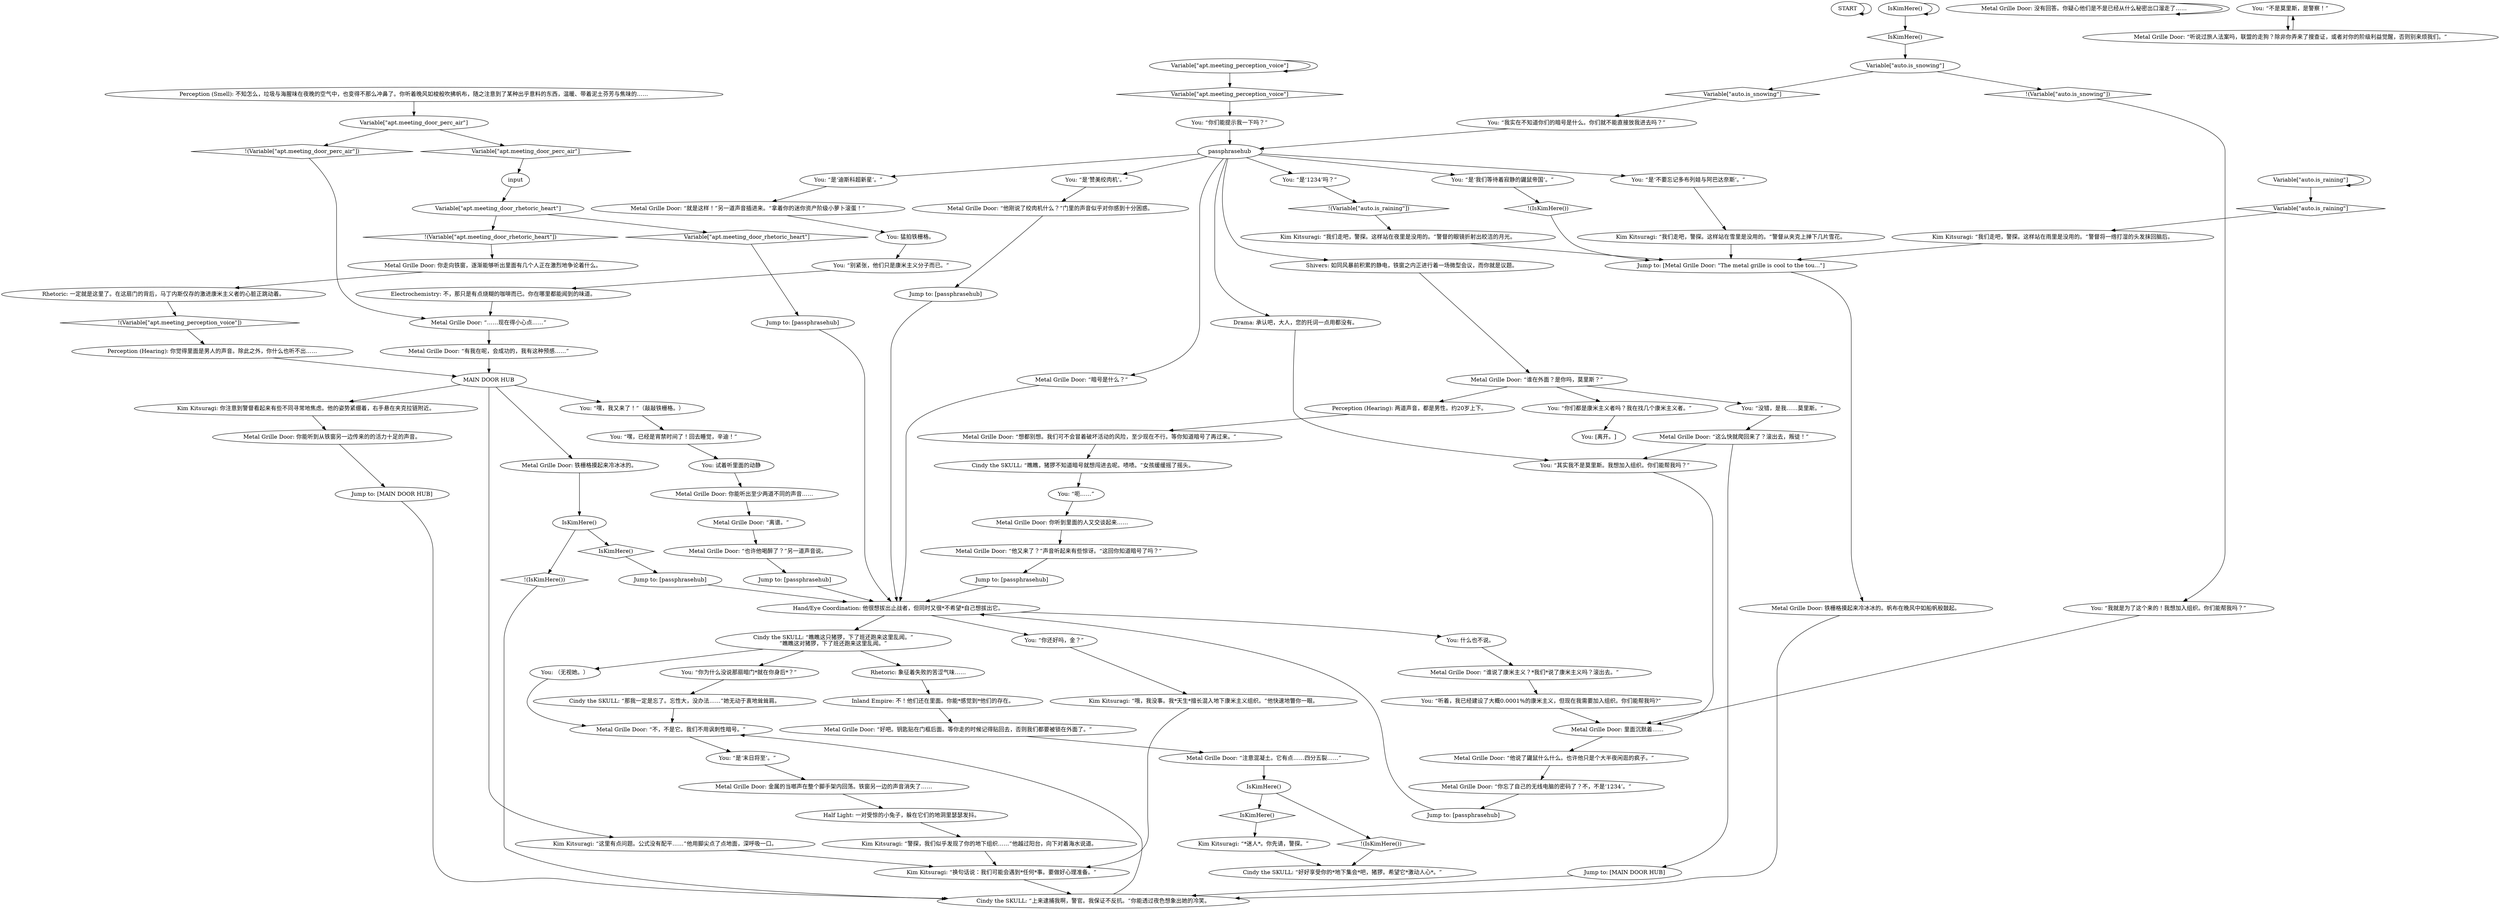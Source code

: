 # APT / COMMUNIST MEETING DOOR
# Door leading to the Storage Room where the Secret Communist Meeting takes place. (PART OF THE COMMUNIST DREAM QUEST)
# ==================================================
digraph G {
	  0 [label="START"];
	  1 [label="input"];
	  2 [label="Rhetoric: 象征着失败的苦涩气味……"];
	  3 [label="You: “嘿，已经是宵禁时间了！回去睡觉，辛迪！”"];
	  4 [label="Metal Grille Door: 你听到里面的人又交谈起来……"];
	  5 [label="Metal Grille Door: “就是这样！”另一道声音插进来。“拿着你的迷你资产阶级小萝卜滚蛋！”"];
	  6 [label="Metal Grille Door: “不，不是它。我们不用讽刺性暗号。”"];
	  7 [label="Metal Grille Door: 铁栅格摸起来冷冰冰的。"];
	  8 [label="You: 猛拍铁栅格。"];
	  9 [label="Drama: 承认吧，大人，您的托词一点用都没有。"];
	  10 [label="You: “我实在不知道你们的暗号是什么。你们就不能直接放我进去吗？”"];
	  11 [label="Kim Kitsuragi: “我们走吧，警探。这样站在雪里是没用的。”警督从夹克上掸下几片雪花。"];
	  12 [label="Metal Grille Door: 没有回答。你疑心他们是不是已经从什么秘密出口溜走了……"];
	  13 [label="Inland Empire: 不！他们还在里面。你能*感觉到*他们的存在。"];
	  14 [label="Electrochemistry: 不，那只是有点烧糊的咖啡而已。你在哪里都能闻到的味道。"];
	  15 [label="Kim Kitsuragi: “这里有点问题。公式没有配平……”他用脚尖点了点地面，深呼吸一口。"];
	  16 [label="You: [离开。]"];
	  17 [label="Metal Grille Door: “谁说了康米主义？*我们*说了康米主义吗？滚出去。”"];
	  18 [label="Kim Kitsuragi: “警探，我们似乎发现了你的地下组织……”他越过阳台，向下对着海水说道。"];
	  19 [label="Metal Grille Door: “谁在外面？是你吗，莫里斯？”"];
	  20 [label="Metal Grille Door: “暗号是什么？”"];
	  21 [label="You: “你们能提示我一下吗？”"];
	  22 [label="Metal Grille Door: “……现在得小心点……”"];
	  23 [label="Cindy the SKULL: “瞧瞧这只猪猡，下了班还跑来这里乱闻。”\n“瞧瞧这对猪猡，下了班还跑来这里乱闻。”"];
	  24 [label="You: “别紧张，他们只是康米主义分子而已。”"];
	  25 [label="Metal Grille Door: 金属的当啷声在整个脚手架内回荡。铁窗另一边的声音消失了……"];
	  26 [label="Metal Grille Door: “离谱。”"];
	  27 [label="Perception (Hearing): 两道声音，都是男性。约20岁上下。"];
	  28 [label="You: “不是莫里斯，是警察！”"];
	  29 [label="You: “我就是为了这个来的！我想加入组织。你们能帮我吗？”"];
	  30 [label="Variable[\"auto.is_raining\"]"];
	  31 [label="Variable[\"auto.is_raining\"]", shape=diamond];
	  32 [label="!(Variable[\"auto.is_raining\"])", shape=diamond];
	  33 [label="Metal Grille Door: “你忘了自己的无线电脑的密码了？不，不是‘1234’。”"];
	  34 [label="Jump to: [passphrasehub]"];
	  35 [label="Kim Kitsuragi: 你注意到警督看起来有些不同寻常地焦虑。他的姿势紧绷着，右手悬在夹克拉链附近。"];
	  36 [label="You: 试着听里面的动静"];
	  37 [label="Cindy the SKULL: “上来逮捕我啊，警官。我保证不反抗。”你能透过夜色想象出她的冷笑。"];
	  38 [label="MAIN DOOR HUB"];
	  39 [label="Jump to: [MAIN DOOR HUB]"];
	  40 [label="You: “呃……”"];
	  41 [label="IsKimHere()"];
	  42 [label="IsKimHere()", shape=diamond];
	  43 [label="!(IsKimHere())", shape=diamond];
	  44 [label="Metal Grille Door: “他说了鼹鼠什么什么。也许他只是个大半夜闲逛的疯子。”"];
	  45 [label="Shivers: 如同风暴前积累的静电，铁窗之内正进行着一场微型会议，而你就是议题。"];
	  46 [label="You: “是‘末日将至’。”"];
	  47 [label="Jump to: [passphrasehub]"];
	  48 [label="Metal Grille Door: 你能听到从铁窗另一边传来的的活力十足的声音。"];
	  49 [label="Hand/Eye Coordination: 他很想拔出止战者，但同时又很*不希望*自己想拔出它。"];
	  50 [label="passphrasehub"];
	  51 [label="Metal Grille Door: “想都别想。我们可不会冒着破坏活动的风险，至少现在不行。等你知道暗号了再过来。”"];
	  52 [label="Variable[\"apt.meeting_perception_voice\"]"];
	  53 [label="Variable[\"apt.meeting_perception_voice\"]", shape=diamond];
	  54 [label="!(Variable[\"apt.meeting_perception_voice\"])", shape=diamond];
	  55 [label="Perception (Smell): 不知怎么，垃圾与海腥味在夜晚的空气中，也变得不那么冲鼻了。你听着晚风如梭般吹拂帆布，随之注意到了某种出乎意料的东西，温暖、带着泥土芬芳与焦味的……"];
	  56 [label="Jump to: [passphrasehub]"];
	  57 [label="You: “你们都是康米主义者吗？我在找几个康米主义者。”"];
	  58 [label="Metal Grille Door: “有我在呢，会成功的，我有这种预感……”"];
	  59 [label="You: “其实我不是莫里斯。我想加入组织。你们能帮我吗？”"];
	  60 [label="Cindy the SKULL: “瞧瞧，猪猡不知道暗号就想闯进去呢。啧啧。”女孩缓缓摇了摇头。"];
	  61 [label="Variable[\"apt.meeting_door_rhetoric_heart\"]"];
	  62 [label="Variable[\"apt.meeting_door_rhetoric_heart\"]", shape=diamond];
	  63 [label="!(Variable[\"apt.meeting_door_rhetoric_heart\"])", shape=diamond];
	  64 [label="Metal Grille Door: 铁栅格摸起来冷冰冰的。帆布在晚风中如船帆般鼓起。"];
	  65 [label="You: “嘿，我又来了！”（敲敲铁栅格。）"];
	  66 [label="Variable[\"auto.is_snowing\"]"];
	  67 [label="Variable[\"auto.is_snowing\"]", shape=diamond];
	  68 [label="!(Variable[\"auto.is_snowing\"])", shape=diamond];
	  69 [label="Metal Grille Door: “注意混凝土。它有点……四分五裂……”"];
	  70 [label="Variable[\"apt.meeting_door_perc_air\"]"];
	  71 [label="Variable[\"apt.meeting_door_perc_air\"]", shape=diamond];
	  72 [label="!(Variable[\"apt.meeting_door_perc_air\"])", shape=diamond];
	  73 [label="Rhetoric: 一定就是这里了。在这扇门的背后，马丁内斯仅存的激进康米主义者的心脏正跳动着。"];
	  74 [label="Kim Kitsuragi: “哦，我没事。我*天生*擅长混入地下康米主义组织。”他快速地瞥你一眼。"];
	  75 [label="Metal Grille Door: 你能听出至少两道不同的声音……"];
	  76 [label="Metal Grille Door: “听说过旅人法案吗，联盟的走狗？除非你弄来了搜查证，或者对你的阶级利益觉醒，否则别来烦我们。”"];
	  77 [label="You: “是‘迪斯科超新星’。”"];
	  78 [label="Jump to: [passphrasehub]"];
	  79 [label="Metal Grille Door: “也许他喝醉了？”另一道声音说。"];
	  80 [label="You: “你还好吗，金？”"];
	  81 [label="You: “是‘1234’吗？”"];
	  82 [label="Jump to: [MAIN DOOR HUB]"];
	  83 [label="Metal Grille Door: “这么快就爬回来了？滚出去，叛徒！”"];
	  84 [label="You: “听着，我已经建设了大概0.0001%的康米主义，但现在我需要加入组织。你们能帮我吗?”"];
	  85 [label="Metal Grille Door: 里面沉默着……"];
	  86 [label="Kim Kitsuragi: “我们走吧，警探。这样站在雨里是没用的。”警督将一绺打湿的头发抹回脑后。"];
	  87 [label="Metal Grille Door: “好吧。钥匙贴在门框后面。等你走的时候记得贴回去，否则我们都要被锁在外面了。”"];
	  88 [label="Kim Kitsuragi: “*迷人*。你先请，警探。”"];
	  89 [label="Metal Grille Door: 你走向铁窗，逐渐能够听出里面有几个人正在激烈地争论着什么。"];
	  90 [label="Cindy the SKULL: “那我一定是忘了。忘性大，没办法……”她无动于衷地耸耸肩。"];
	  91 [label="Metal Grille Door: “他又来了？”声音听起来有些惊讶。“这回你知道暗号了吗？”"];
	  92 [label="You: “是‘我们等待着寂静的鼹鼠帝国’。”"];
	  93 [label="You: “是‘赞美绞肉机’。”"];
	  94 [label="Jump to: [passphrasehub]"];
	  95 [label="You: “你为什么没说那扇暗门*就在你身后*？”"];
	  96 [label="IsKimHere()"];
	  97 [label="IsKimHere()", shape=diamond];
	  98 [label="!(IsKimHere())", shape=diamond];
	  99 [label="You: 什么也不说。"];
	  100 [label="You: “没错，是我……莫里斯。”"];
	  101 [label="Cindy the SKULL: “好好享受你的*地下集会*吧，猪猡。希望它*激动人心*。”"];
	  102 [label="Jump to: [passphrasehub]"];
	  103 [label="You: （无视她。）"];
	  104 [label="Kim Kitsuragi: “换句话说：我们可能会遇到*任何*事。要做好心理准备。”"];
	  105 [label="Half Light: 一对受惊的小兔子，躲在它们的地洞里瑟瑟发抖。"];
	  106 [label="Perception (Hearing): 你觉得里面是男人的声音。除此之外，你什么也听不出……"];
	  107 [label="Kim Kitsuragi: “我们走吧，警探。这样站在夜里是没用的。”警督的眼镜折射出皎洁的月光。"];
	  108 [label="IsKimHere()"];
	  109 [label="IsKimHere()", shape=diamond];
	  110 [label="!(IsKimHere())", shape=diamond];
	  111 [label="You: “是‘不要忘记多布列娃与阿巴达奈斯’。”"];
	  112 [label="Jump to: [Metal Grille Door: \"The metal grille is cool to the tou...\"]"];
	  113 [label="Metal Grille Door: “他刚说了绞肉机什么？”门里的声音似乎对你感到十分困惑。"];
	  0 -> 0
	  1 -> 61
	  2 -> 13
	  3 -> 36
	  4 -> 91
	  5 -> 8
	  6 -> 46
	  7 -> 96
	  8 -> 24
	  9 -> 59
	  10 -> 50
	  11 -> 112
	  12 -> 12
	  13 -> 87
	  14 -> 22
	  15 -> 104
	  17 -> 84
	  18 -> 104
	  19 -> 57
	  19 -> 27
	  19 -> 100
	  20 -> 49
	  21 -> 50
	  22 -> 58
	  23 -> 2
	  23 -> 103
	  23 -> 95
	  24 -> 14
	  25 -> 105
	  26 -> 79
	  27 -> 51
	  28 -> 76
	  29 -> 85
	  30 -> 30
	  30 -> 31
	  31 -> 86
	  32 -> 107
	  33 -> 78
	  34 -> 49
	  35 -> 48
	  36 -> 75
	  37 -> 6
	  38 -> 65
	  38 -> 35
	  38 -> 15
	  38 -> 7
	  39 -> 37
	  40 -> 4
	  41 -> 41
	  41 -> 42
	  42 -> 66
	  43 -> 112
	  44 -> 33
	  45 -> 19
	  46 -> 25
	  47 -> 49
	  48 -> 82
	  49 -> 80
	  49 -> 99
	  49 -> 23
	  50 -> 9
	  50 -> 77
	  50 -> 45
	  50 -> 111
	  50 -> 81
	  50 -> 20
	  50 -> 92
	  50 -> 93
	  51 -> 60
	  52 -> 52
	  52 -> 53
	  53 -> 21
	  54 -> 106
	  55 -> 70
	  56 -> 49
	  57 -> 16
	  58 -> 38
	  59 -> 85
	  60 -> 40
	  61 -> 62
	  61 -> 63
	  62 -> 47
	  63 -> 89
	  64 -> 37
	  65 -> 3
	  66 -> 67
	  66 -> 68
	  67 -> 10
	  68 -> 29
	  69 -> 108
	  70 -> 72
	  70 -> 71
	  71 -> 1
	  72 -> 22
	  73 -> 54
	  74 -> 104
	  75 -> 26
	  76 -> 28
	  77 -> 5
	  78 -> 49
	  79 -> 94
	  80 -> 74
	  81 -> 32
	  82 -> 37
	  83 -> 59
	  83 -> 39
	  84 -> 85
	  85 -> 44
	  86 -> 112
	  87 -> 69
	  88 -> 101
	  89 -> 73
	  90 -> 6
	  91 -> 56
	  92 -> 43
	  93 -> 113
	  94 -> 49
	  95 -> 90
	  96 -> 97
	  96 -> 98
	  97 -> 34
	  98 -> 37
	  99 -> 17
	  100 -> 83
	  102 -> 49
	  103 -> 6
	  104 -> 37
	  105 -> 18
	  106 -> 38
	  107 -> 112
	  108 -> 109
	  108 -> 110
	  109 -> 88
	  110 -> 101
	  111 -> 11
	  112 -> 64
	  113 -> 102
}

